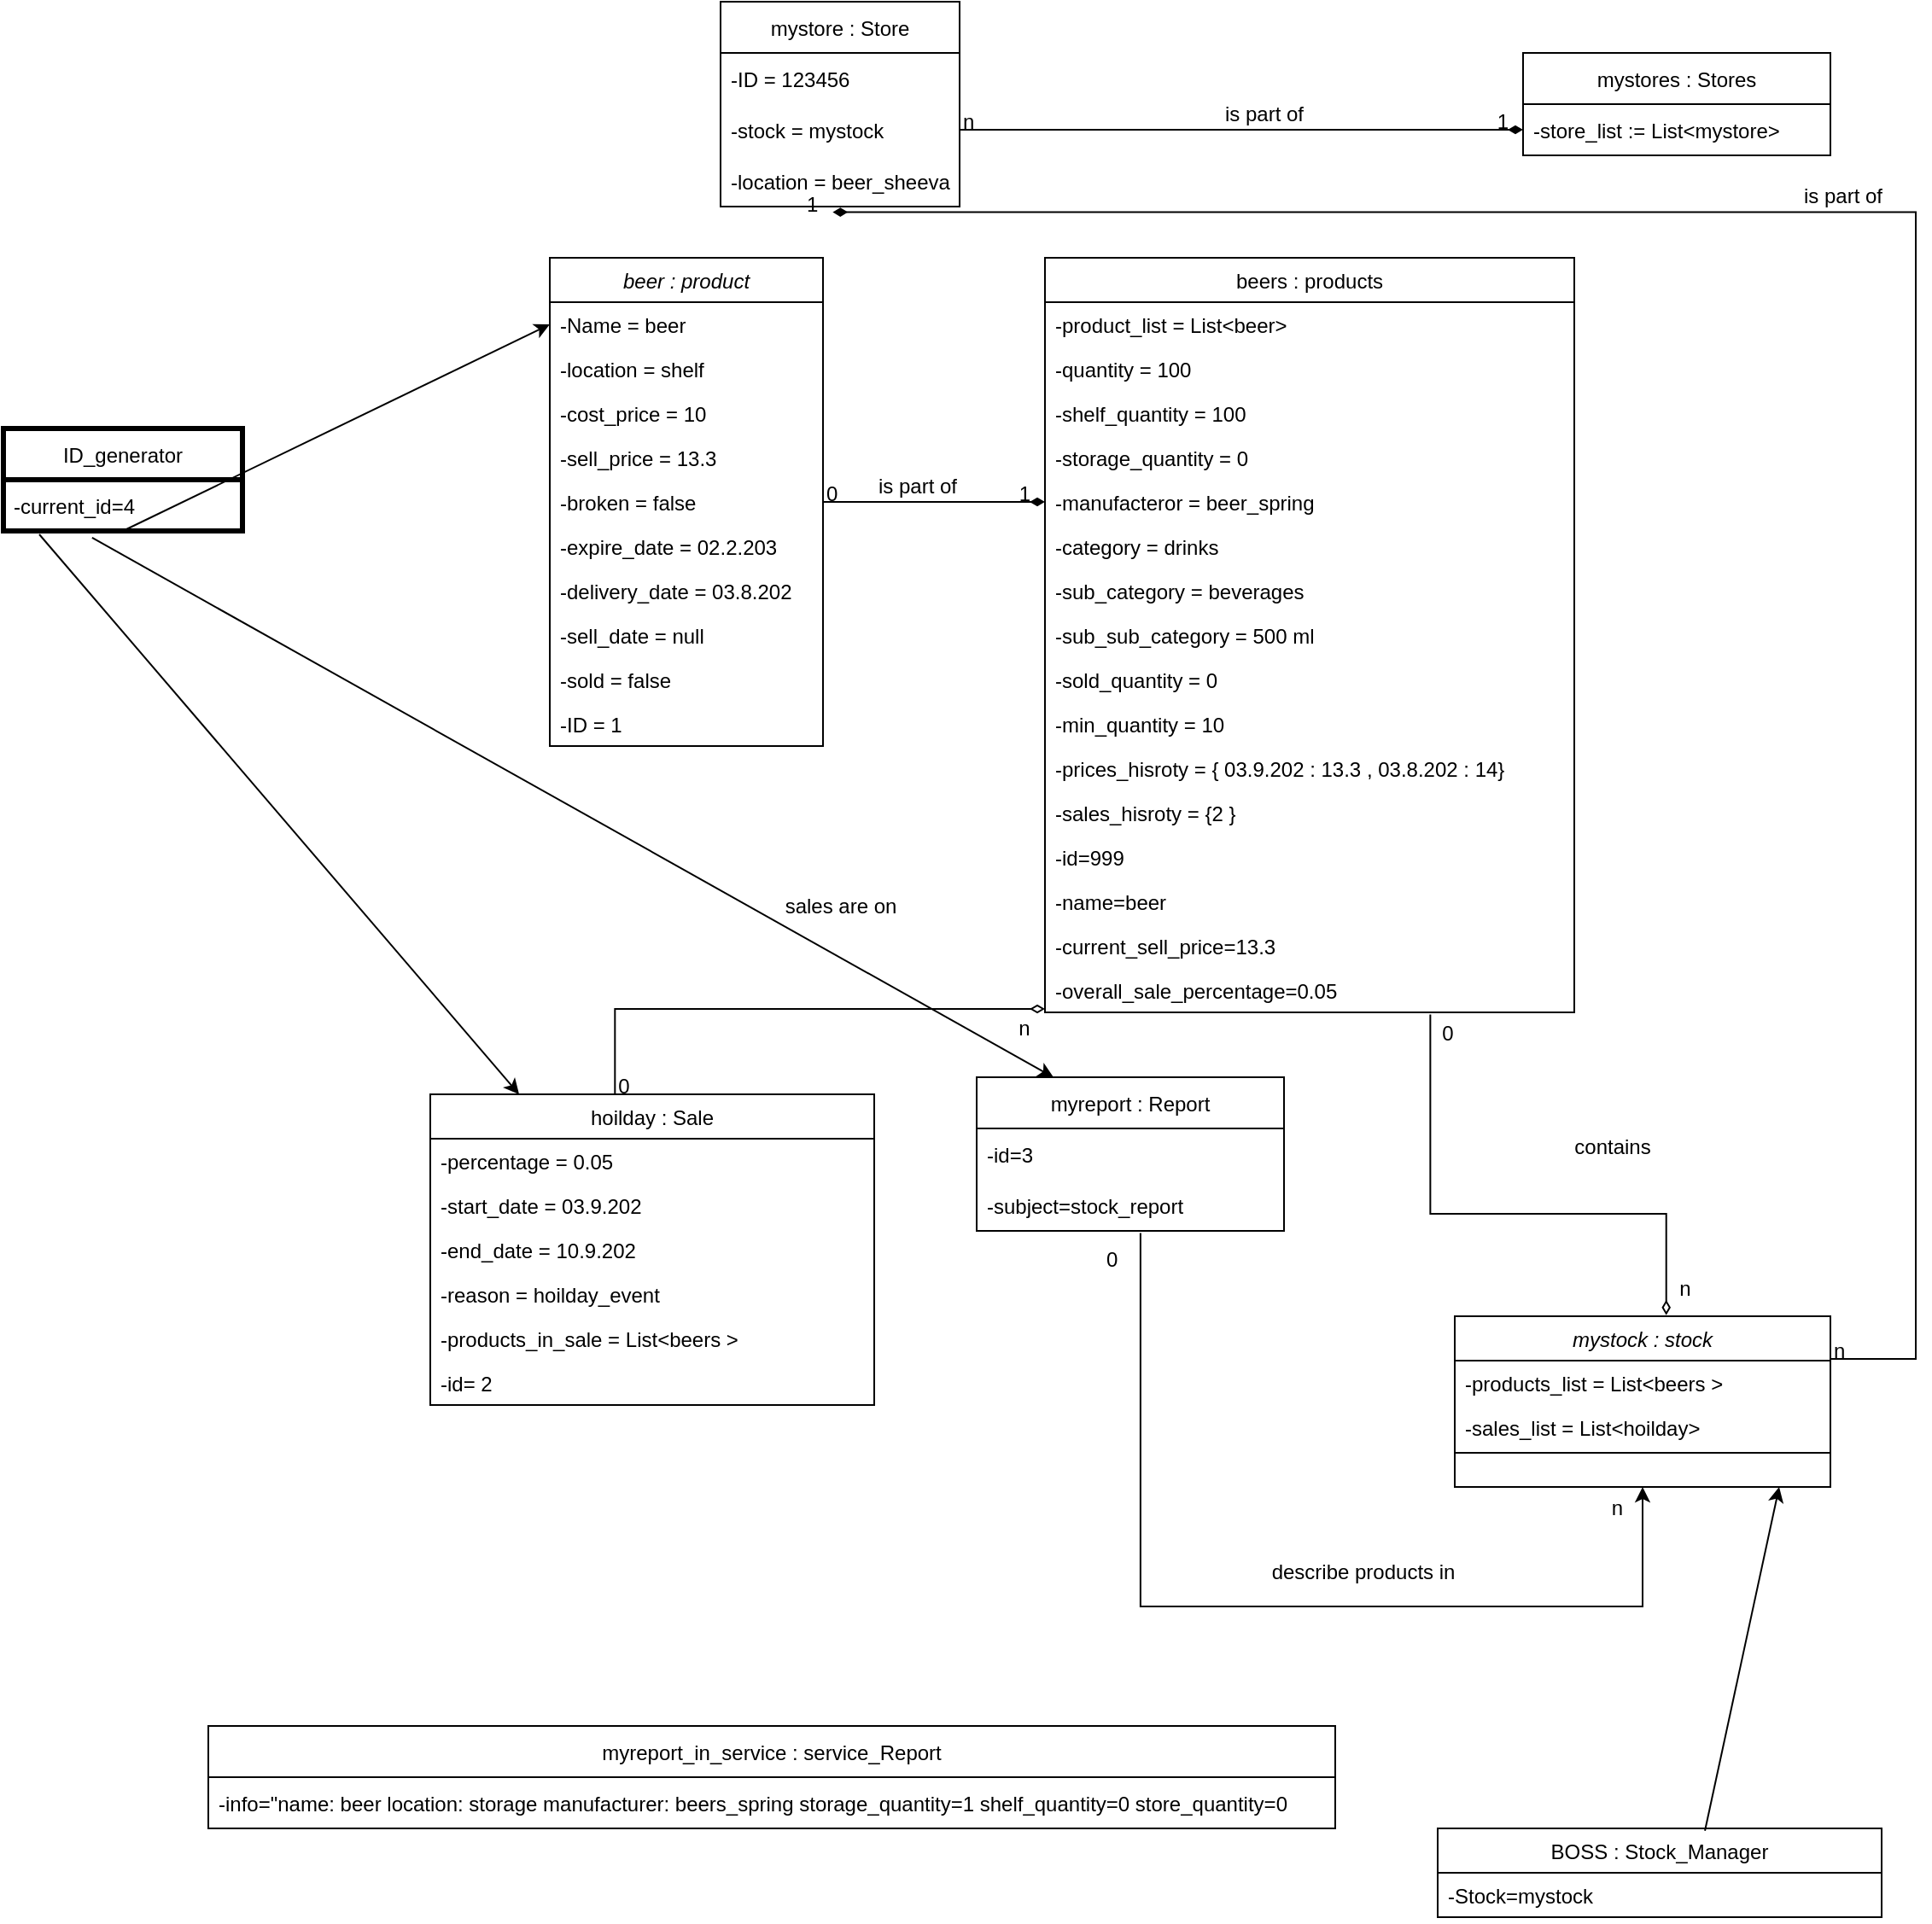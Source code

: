 <mxfile version="17.4.6" type="device"><diagram id="C5RBs43oDa-KdzZeNtuy" name="Page-1"><mxGraphModel dx="2557" dy="2134" grid="1" gridSize="10" guides="1" tooltips="1" connect="1" arrows="1" fold="1" page="1" pageScale="1" pageWidth="827" pageHeight="1169" math="0" shadow="0"><root><mxCell id="WIyWlLk6GJQsqaUBKTNV-0"/><mxCell id="WIyWlLk6GJQsqaUBKTNV-1" parent="WIyWlLk6GJQsqaUBKTNV-0"/><mxCell id="VeDyzNKIKLijYqre9S5_-0" value="beer : product" style="swimlane;fontStyle=2;align=center;verticalAlign=top;childLayout=stackLayout;horizontal=1;startSize=26;horizontalStack=0;resizeParent=1;resizeLast=0;collapsible=1;marginBottom=0;rounded=0;shadow=0;strokeWidth=1;" parent="WIyWlLk6GJQsqaUBKTNV-1" vertex="1"><mxGeometry x="20" y="-610" width="160" height="286" as="geometry"><mxRectangle x="230" y="140" width="160" height="26" as="alternateBounds"/></mxGeometry></mxCell><mxCell id="VeDyzNKIKLijYqre9S5_-1" value="-Name = beer" style="text;align=left;verticalAlign=top;spacingLeft=4;spacingRight=4;overflow=hidden;rotatable=0;points=[[0,0.5],[1,0.5]];portConstraint=eastwest;" parent="VeDyzNKIKLijYqre9S5_-0" vertex="1"><mxGeometry y="26" width="160" height="26" as="geometry"/></mxCell><mxCell id="VeDyzNKIKLijYqre9S5_-2" value="-location = shelf" style="text;align=left;verticalAlign=top;spacingLeft=4;spacingRight=4;overflow=hidden;rotatable=0;points=[[0,0.5],[1,0.5]];portConstraint=eastwest;rounded=0;shadow=0;html=0;fontColor=#000000;" parent="VeDyzNKIKLijYqre9S5_-0" vertex="1"><mxGeometry y="52" width="160" height="26" as="geometry"/></mxCell><mxCell id="VeDyzNKIKLijYqre9S5_-3" value="-cost_price = 10" style="text;align=left;verticalAlign=top;spacingLeft=4;spacingRight=4;overflow=hidden;rotatable=0;points=[[0,0.5],[1,0.5]];portConstraint=eastwest;rounded=0;shadow=0;html=0;" parent="VeDyzNKIKLijYqre9S5_-0" vertex="1"><mxGeometry y="78" width="160" height="26" as="geometry"/></mxCell><mxCell id="VeDyzNKIKLijYqre9S5_-4" value="-sell_price = 13.3" style="text;align=left;verticalAlign=top;spacingLeft=4;spacingRight=4;overflow=hidden;rotatable=0;points=[[0,0.5],[1,0.5]];portConstraint=eastwest;" parent="VeDyzNKIKLijYqre9S5_-0" vertex="1"><mxGeometry y="104" width="160" height="26" as="geometry"/></mxCell><mxCell id="VeDyzNKIKLijYqre9S5_-5" value="-broken = false" style="text;align=left;verticalAlign=top;spacingLeft=4;spacingRight=4;overflow=hidden;rotatable=0;points=[[0,0.5],[1,0.5]];portConstraint=eastwest;" parent="VeDyzNKIKLijYqre9S5_-0" vertex="1"><mxGeometry y="130" width="160" height="26" as="geometry"/></mxCell><mxCell id="VeDyzNKIKLijYqre9S5_-6" value="-expire_date = 02.2.203" style="text;align=left;verticalAlign=top;spacingLeft=4;spacingRight=4;overflow=hidden;rotatable=0;points=[[0,0.5],[1,0.5]];portConstraint=eastwest;" parent="VeDyzNKIKLijYqre9S5_-0" vertex="1"><mxGeometry y="156" width="160" height="26" as="geometry"/></mxCell><mxCell id="VeDyzNKIKLijYqre9S5_-7" value="-delivery_date = 03.8.202" style="text;align=left;verticalAlign=top;spacingLeft=4;spacingRight=4;overflow=hidden;rotatable=0;points=[[0,0.5],[1,0.5]];portConstraint=eastwest;" parent="VeDyzNKIKLijYqre9S5_-0" vertex="1"><mxGeometry y="182" width="160" height="26" as="geometry"/></mxCell><mxCell id="VeDyzNKIKLijYqre9S5_-8" value="-sell_date = null" style="text;align=left;verticalAlign=top;spacingLeft=4;spacingRight=4;overflow=hidden;rotatable=0;points=[[0,0.5],[1,0.5]];portConstraint=eastwest;" parent="VeDyzNKIKLijYqre9S5_-0" vertex="1"><mxGeometry y="208" width="160" height="26" as="geometry"/></mxCell><mxCell id="VeDyzNKIKLijYqre9S5_-9" value="-sold = false" style="text;align=left;verticalAlign=top;spacingLeft=4;spacingRight=4;overflow=hidden;rotatable=0;points=[[0,0.5],[1,0.5]];portConstraint=eastwest;" parent="VeDyzNKIKLijYqre9S5_-0" vertex="1"><mxGeometry y="234" width="160" height="26" as="geometry"/></mxCell><mxCell id="yZ5Dt5Cn_jQc_1V4Sw_M-0" value="-ID = 1" style="text;align=left;verticalAlign=top;spacingLeft=4;spacingRight=4;overflow=hidden;rotatable=0;points=[[0,0.5],[1,0.5]];portConstraint=eastwest;" vertex="1" parent="VeDyzNKIKLijYqre9S5_-0"><mxGeometry y="260" width="160" height="26" as="geometry"/></mxCell><mxCell id="VeDyzNKIKLijYqre9S5_-20" value="" style="endArrow=diamondThin;shadow=0;strokeWidth=1;rounded=0;endFill=1;edgeStyle=elbowEdgeStyle;elbow=vertical;entryX=0;entryY=0.5;entryDx=0;entryDy=0;" parent="WIyWlLk6GJQsqaUBKTNV-1" source="VeDyzNKIKLijYqre9S5_-0" target="8XeUDcftPHWTEo5ObeeE-22" edge="1"><mxGeometry x="0.5" y="41" relative="1" as="geometry"><mxPoint x="390" y="202" as="sourcePoint"/><mxPoint x="290" y="-450" as="targetPoint"/><mxPoint x="-40" y="32" as="offset"/></mxGeometry></mxCell><mxCell id="VeDyzNKIKLijYqre9S5_-21" value="0" style="resizable=0;align=left;verticalAlign=bottom;labelBackgroundColor=none;fontSize=12;" parent="VeDyzNKIKLijYqre9S5_-20" connectable="0" vertex="1"><mxGeometry x="-1" relative="1" as="geometry"><mxPoint y="4" as="offset"/></mxGeometry></mxCell><mxCell id="VeDyzNKIKLijYqre9S5_-22" value="1" style="resizable=0;align=right;verticalAlign=bottom;labelBackgroundColor=none;fontSize=12;" parent="VeDyzNKIKLijYqre9S5_-20" connectable="0" vertex="1"><mxGeometry x="1" relative="1" as="geometry"><mxPoint x="-7" y="4" as="offset"/></mxGeometry></mxCell><mxCell id="VeDyzNKIKLijYqre9S5_-23" value="is part of" style="text;html=1;resizable=0;points=[];;align=center;verticalAlign=middle;labelBackgroundColor=none;rounded=0;shadow=0;strokeWidth=1;fontSize=12;" parent="VeDyzNKIKLijYqre9S5_-20" vertex="1" connectable="0"><mxGeometry x="0.5" y="49" relative="1" as="geometry"><mxPoint x="-43" y="40" as="offset"/></mxGeometry></mxCell><mxCell id="VeDyzNKIKLijYqre9S5_-24" value="mystock : stock" style="swimlane;fontStyle=2;align=center;verticalAlign=top;childLayout=stackLayout;horizontal=1;startSize=26;horizontalStack=0;resizeParent=1;resizeLast=0;collapsible=1;marginBottom=0;rounded=0;shadow=0;strokeWidth=1;" parent="WIyWlLk6GJQsqaUBKTNV-1" vertex="1"><mxGeometry x="550" y="10" width="220" height="100" as="geometry"><mxRectangle x="230" y="140" width="160" height="26" as="alternateBounds"/></mxGeometry></mxCell><mxCell id="VeDyzNKIKLijYqre9S5_-25" value="-products_list = List&lt;beers &gt;&#10;" style="text;align=left;verticalAlign=top;spacingLeft=4;spacingRight=4;overflow=hidden;rotatable=0;points=[[0,0.5],[1,0.5]];portConstraint=eastwest;" parent="VeDyzNKIKLijYqre9S5_-24" vertex="1"><mxGeometry y="26" width="220" height="26" as="geometry"/></mxCell><mxCell id="VeDyzNKIKLijYqre9S5_-26" value="" style="endArrow=none;html=1;rounded=0;" parent="VeDyzNKIKLijYqre9S5_-24" edge="1"><mxGeometry width="50" height="50" relative="1" as="geometry"><mxPoint y="80" as="sourcePoint"/><mxPoint x="220" y="80" as="targetPoint"/></mxGeometry></mxCell><mxCell id="VeDyzNKIKLijYqre9S5_-27" value="-sales_list = List&lt;hoilday&gt;&#10;" style="text;align=left;verticalAlign=top;spacingLeft=4;spacingRight=4;overflow=hidden;rotatable=0;points=[[0,0.5],[1,0.5]];portConstraint=eastwest;" parent="VeDyzNKIKLijYqre9S5_-24" vertex="1"><mxGeometry y="52" width="220" height="26" as="geometry"/></mxCell><mxCell id="VeDyzNKIKLijYqre9S5_-29" value="hoilday : Sale" style="swimlane;fontStyle=0;align=center;verticalAlign=top;childLayout=stackLayout;horizontal=1;startSize=26;horizontalStack=0;resizeParent=1;resizeLast=0;collapsible=1;marginBottom=0;rounded=0;shadow=0;strokeWidth=1;" parent="WIyWlLk6GJQsqaUBKTNV-1" vertex="1"><mxGeometry x="-50" y="-120" width="260" height="182" as="geometry"><mxRectangle x="550" y="140" width="160" height="26" as="alternateBounds"/></mxGeometry></mxCell><mxCell id="VeDyzNKIKLijYqre9S5_-30" value="-percentage = 0.05" style="text;align=left;verticalAlign=top;spacingLeft=4;spacingRight=4;overflow=hidden;rotatable=0;points=[[0,0.5],[1,0.5]];portConstraint=eastwest;rounded=0;shadow=0;html=0;" parent="VeDyzNKIKLijYqre9S5_-29" vertex="1"><mxGeometry y="26" width="260" height="26" as="geometry"/></mxCell><mxCell id="VeDyzNKIKLijYqre9S5_-31" value="-start_date = 03.9.202" style="text;align=left;verticalAlign=top;spacingLeft=4;spacingRight=4;overflow=hidden;rotatable=0;points=[[0,0.5],[1,0.5]];portConstraint=eastwest;rounded=0;shadow=0;html=0;" parent="VeDyzNKIKLijYqre9S5_-29" vertex="1"><mxGeometry y="52" width="260" height="26" as="geometry"/></mxCell><mxCell id="VeDyzNKIKLijYqre9S5_-32" value="-end_date = 10.9.202" style="text;align=left;verticalAlign=top;spacingLeft=4;spacingRight=4;overflow=hidden;rotatable=0;points=[[0,0.5],[1,0.5]];portConstraint=eastwest;rounded=0;shadow=0;html=0;" parent="VeDyzNKIKLijYqre9S5_-29" vertex="1"><mxGeometry y="78" width="260" height="26" as="geometry"/></mxCell><mxCell id="VeDyzNKIKLijYqre9S5_-33" value="-reason = hoilday_event" style="text;align=left;verticalAlign=top;spacingLeft=4;spacingRight=4;overflow=hidden;rotatable=0;points=[[0,0.5],[1,0.5]];portConstraint=eastwest;rounded=0;shadow=0;html=0;" parent="VeDyzNKIKLijYqre9S5_-29" vertex="1"><mxGeometry y="104" width="260" height="26" as="geometry"/></mxCell><mxCell id="VeDyzNKIKLijYqre9S5_-34" value="-products_in_sale = List&lt;beers &gt;" style="text;align=left;verticalAlign=top;spacingLeft=4;spacingRight=4;overflow=hidden;rotatable=0;points=[[0,0.5],[1,0.5]];portConstraint=eastwest;rounded=0;shadow=0;html=0;" parent="VeDyzNKIKLijYqre9S5_-29" vertex="1"><mxGeometry y="130" width="260" height="26" as="geometry"/></mxCell><mxCell id="8XeUDcftPHWTEo5ObeeE-34" value="-id= 2" style="text;align=left;verticalAlign=top;spacingLeft=4;spacingRight=4;overflow=hidden;rotatable=0;points=[[0,0.5],[1,0.5]];portConstraint=eastwest;rounded=0;shadow=0;html=0;" parent="VeDyzNKIKLijYqre9S5_-29" vertex="1"><mxGeometry y="156" width="260" height="26" as="geometry"/></mxCell><mxCell id="VeDyzNKIKLijYqre9S5_-35" value="" style="endArrow=diamondThin;shadow=0;strokeWidth=1;rounded=0;endFill=0;edgeStyle=elbowEdgeStyle;elbow=vertical;exitX=0.416;exitY=-0.001;exitDx=0;exitDy=0;exitPerimeter=0;" parent="WIyWlLk6GJQsqaUBKTNV-1" source="VeDyzNKIKLijYqre9S5_-29" target="8XeUDcftPHWTEo5ObeeE-33" edge="1"><mxGeometry x="0.5" y="41" relative="1" as="geometry"><mxPoint x="359.38" y="-40" as="sourcePoint"/><mxPoint x="390" y="-300" as="targetPoint"/><mxPoint x="-40" y="32" as="offset"/><Array as="points"><mxPoint x="439.38" y="-170"/><mxPoint x="399.38" y="-160"/><mxPoint x="529.38" y="-190"/><mxPoint x="639.38" y="-180"/><mxPoint x="599.38" y="-180"/></Array></mxGeometry></mxCell><mxCell id="VeDyzNKIKLijYqre9S5_-36" value="0" style="resizable=0;align=left;verticalAlign=bottom;labelBackgroundColor=none;fontSize=12;" parent="VeDyzNKIKLijYqre9S5_-35" connectable="0" vertex="1"><mxGeometry x="-1" relative="1" as="geometry"><mxPoint y="4" as="offset"/></mxGeometry></mxCell><mxCell id="VeDyzNKIKLijYqre9S5_-37" value="n" style="resizable=0;align=right;verticalAlign=bottom;labelBackgroundColor=none;fontSize=12;" parent="VeDyzNKIKLijYqre9S5_-35" connectable="0" vertex="1"><mxGeometry x="1" relative="1" as="geometry"><mxPoint x="-7" y="20" as="offset"/></mxGeometry></mxCell><mxCell id="VeDyzNKIKLijYqre9S5_-38" value="sales are on" style="text;html=1;resizable=0;points=[];;align=center;verticalAlign=middle;labelBackgroundColor=none;rounded=0;shadow=0;strokeWidth=1;fontSize=12;" parent="VeDyzNKIKLijYqre9S5_-35" vertex="1" connectable="0"><mxGeometry x="0.5" y="49" relative="1" as="geometry"><mxPoint x="-45" y="-11" as="offset"/></mxGeometry></mxCell><mxCell id="VeDyzNKIKLijYqre9S5_-39" value="" style="endArrow=diamondThin;shadow=0;strokeWidth=1;rounded=0;endFill=0;edgeStyle=elbowEdgeStyle;elbow=vertical;entryX=0.563;entryY=-0.006;entryDx=0;entryDy=0;entryPerimeter=0;exitX=0.728;exitY=1.046;exitDx=0;exitDy=0;exitPerimeter=0;" parent="WIyWlLk6GJQsqaUBKTNV-1" source="8XeUDcftPHWTEo5ObeeE-33" target="VeDyzNKIKLijYqre9S5_-24" edge="1"><mxGeometry x="0.5" y="41" relative="1" as="geometry"><mxPoint x="530" y="-160" as="sourcePoint"/><mxPoint x="620" y="-70" as="targetPoint"/><mxPoint x="-40" y="32" as="offset"/><Array as="points"><mxPoint x="674" y="-50"/><mxPoint x="665" y="-20"/></Array></mxGeometry></mxCell><mxCell id="VeDyzNKIKLijYqre9S5_-40" value="0" style="resizable=0;align=left;verticalAlign=bottom;labelBackgroundColor=none;fontSize=12;" parent="VeDyzNKIKLijYqre9S5_-39" connectable="0" vertex="1"><mxGeometry x="-1" relative="1" as="geometry"><mxPoint x="5" y="20" as="offset"/></mxGeometry></mxCell><mxCell id="VeDyzNKIKLijYqre9S5_-41" value="n" style="resizable=0;align=right;verticalAlign=bottom;labelBackgroundColor=none;fontSize=12;" parent="VeDyzNKIKLijYqre9S5_-39" connectable="0" vertex="1"><mxGeometry x="1" relative="1" as="geometry"><mxPoint x="16" y="-7" as="offset"/></mxGeometry></mxCell><mxCell id="VeDyzNKIKLijYqre9S5_-42" value="contains" style="text;html=1;resizable=0;points=[];;align=center;verticalAlign=middle;labelBackgroundColor=none;rounded=0;shadow=0;strokeWidth=1;fontSize=12;" parent="VeDyzNKIKLijYqre9S5_-39" vertex="1" connectable="0"><mxGeometry x="0.5" y="49" relative="1" as="geometry"><mxPoint x="-13" y="10" as="offset"/></mxGeometry></mxCell><mxCell id="VeDyzNKIKLijYqre9S5_-43" value="mystore : Store" style="swimlane;fontStyle=0;childLayout=stackLayout;horizontal=1;startSize=30;horizontalStack=0;resizeParent=1;resizeParentMax=0;resizeLast=0;collapsible=1;marginBottom=0;" parent="WIyWlLk6GJQsqaUBKTNV-1" vertex="1"><mxGeometry x="120" y="-760" width="140" height="120" as="geometry"/></mxCell><mxCell id="VeDyzNKIKLijYqre9S5_-44" value="-ID = 123456" style="text;strokeColor=none;fillColor=none;align=left;verticalAlign=middle;spacingLeft=4;spacingRight=4;overflow=hidden;points=[[0,0.5],[1,0.5]];portConstraint=eastwest;rotatable=0;" parent="VeDyzNKIKLijYqre9S5_-43" vertex="1"><mxGeometry y="30" width="140" height="30" as="geometry"/></mxCell><mxCell id="VeDyzNKIKLijYqre9S5_-45" value="-stock = mystock" style="text;strokeColor=none;fillColor=none;align=left;verticalAlign=middle;spacingLeft=4;spacingRight=4;overflow=hidden;points=[[0,0.5],[1,0.5]];portConstraint=eastwest;rotatable=0;" parent="VeDyzNKIKLijYqre9S5_-43" vertex="1"><mxGeometry y="60" width="140" height="30" as="geometry"/></mxCell><mxCell id="VeDyzNKIKLijYqre9S5_-46" value="-location = beer_sheeva" style="text;strokeColor=none;fillColor=none;align=left;verticalAlign=middle;spacingLeft=4;spacingRight=4;overflow=hidden;points=[[0,0.5],[1,0.5]];portConstraint=eastwest;rotatable=0;" parent="VeDyzNKIKLijYqre9S5_-43" vertex="1"><mxGeometry y="90" width="140" height="30" as="geometry"/></mxCell><mxCell id="VeDyzNKIKLijYqre9S5_-47" value="mystores : Stores" style="swimlane;fontStyle=0;childLayout=stackLayout;horizontal=1;startSize=30;horizontalStack=0;resizeParent=1;resizeParentMax=0;resizeLast=0;collapsible=1;marginBottom=0;" parent="WIyWlLk6GJQsqaUBKTNV-1" vertex="1"><mxGeometry x="590" y="-730" width="180" height="60" as="geometry"/></mxCell><mxCell id="VeDyzNKIKLijYqre9S5_-48" value="-store_list := List&lt;mystore&gt;" style="text;strokeColor=none;fillColor=none;align=left;verticalAlign=middle;spacingLeft=4;spacingRight=4;overflow=hidden;points=[[0,0.5],[1,0.5]];portConstraint=eastwest;rotatable=0;" parent="VeDyzNKIKLijYqre9S5_-47" vertex="1"><mxGeometry y="30" width="180" height="30" as="geometry"/></mxCell><mxCell id="VeDyzNKIKLijYqre9S5_-49" value="" style="endArrow=diamondThin;shadow=0;strokeWidth=1;rounded=0;endFill=1;edgeStyle=elbowEdgeStyle;elbow=vertical;exitX=1;exitY=0.5;exitDx=0;exitDy=0;entryX=0;entryY=0.5;entryDx=0;entryDy=0;" parent="WIyWlLk6GJQsqaUBKTNV-1" source="VeDyzNKIKLijYqre9S5_-45" target="VeDyzNKIKLijYqre9S5_-48" edge="1"><mxGeometry x="0.5" y="41" relative="1" as="geometry"><mxPoint x="350" y="-620.5" as="sourcePoint"/><mxPoint x="630" y="-620.5" as="targetPoint"/><mxPoint x="-40" y="32" as="offset"/></mxGeometry></mxCell><mxCell id="VeDyzNKIKLijYqre9S5_-50" value="n" style="resizable=0;align=left;verticalAlign=bottom;labelBackgroundColor=none;fontSize=12;" parent="VeDyzNKIKLijYqre9S5_-49" connectable="0" vertex="1"><mxGeometry x="-1" relative="1" as="geometry"><mxPoint y="4" as="offset"/></mxGeometry></mxCell><mxCell id="VeDyzNKIKLijYqre9S5_-51" value="1" style="resizable=0;align=right;verticalAlign=bottom;labelBackgroundColor=none;fontSize=12;" parent="VeDyzNKIKLijYqre9S5_-49" connectable="0" vertex="1"><mxGeometry x="1" relative="1" as="geometry"><mxPoint x="-7" y="4" as="offset"/></mxGeometry></mxCell><mxCell id="VeDyzNKIKLijYqre9S5_-52" value="is part of" style="text;html=1;resizable=0;points=[];;align=center;verticalAlign=middle;labelBackgroundColor=none;rounded=0;shadow=0;strokeWidth=1;fontSize=12;" parent="VeDyzNKIKLijYqre9S5_-49" vertex="1" connectable="0"><mxGeometry x="0.5" y="49" relative="1" as="geometry"><mxPoint x="-70" y="40" as="offset"/></mxGeometry></mxCell><mxCell id="VeDyzNKIKLijYqre9S5_-53" value="" style="endArrow=diamondThin;shadow=0;strokeWidth=1;rounded=0;endFill=1;edgeStyle=elbowEdgeStyle;elbow=vertical;exitX=1;exitY=0.25;exitDx=0;exitDy=0;entryX=0.469;entryY=1.11;entryDx=0;entryDy=0;entryPerimeter=0;" parent="WIyWlLk6GJQsqaUBKTNV-1" source="VeDyzNKIKLijYqre9S5_-24" target="VeDyzNKIKLijYqre9S5_-46" edge="1"><mxGeometry x="0.5" y="41" relative="1" as="geometry"><mxPoint x="820" y="130" as="sourcePoint"/><mxPoint x="810" y="-570" as="targetPoint"/><mxPoint x="-40" y="32" as="offset"/><Array as="points"><mxPoint x="820" y="135"/><mxPoint x="810" y="-30"/><mxPoint x="200" y="-520"/><mxPoint x="820" y="-20"/><mxPoint x="690" y="-600"/><mxPoint x="770" y="-560"/><mxPoint x="790" y="-90"/><mxPoint x="590" y="-490"/><mxPoint x="770" y="-420"/><mxPoint x="800" y="-240"/><mxPoint x="730" y="-400"/><mxPoint x="790" y="-300"/><mxPoint x="670" y="-490"/></Array></mxGeometry></mxCell><mxCell id="VeDyzNKIKLijYqre9S5_-54" value="n" style="resizable=0;align=left;verticalAlign=bottom;labelBackgroundColor=none;fontSize=12;" parent="VeDyzNKIKLijYqre9S5_-53" connectable="0" vertex="1"><mxGeometry x="-1" relative="1" as="geometry"><mxPoint y="4" as="offset"/></mxGeometry></mxCell><mxCell id="VeDyzNKIKLijYqre9S5_-55" value="1" style="resizable=0;align=right;verticalAlign=bottom;labelBackgroundColor=none;fontSize=12;" parent="VeDyzNKIKLijYqre9S5_-53" connectable="0" vertex="1"><mxGeometry x="1" relative="1" as="geometry"><mxPoint x="-7" y="4" as="offset"/></mxGeometry></mxCell><mxCell id="VeDyzNKIKLijYqre9S5_-56" value="is part of" style="text;html=1;resizable=0;points=[];;align=center;verticalAlign=middle;labelBackgroundColor=none;rounded=0;shadow=0;strokeWidth=1;fontSize=12;" parent="VeDyzNKIKLijYqre9S5_-53" vertex="1" connectable="0"><mxGeometry x="0.5" y="49" relative="1" as="geometry"><mxPoint x="252" y="-59" as="offset"/></mxGeometry></mxCell><mxCell id="VeDyzNKIKLijYqre9S5_-89" value="myreport : Report" style="swimlane;fontStyle=0;childLayout=stackLayout;horizontal=1;startSize=30;horizontalStack=0;resizeParent=1;resizeParentMax=0;resizeLast=0;collapsible=1;marginBottom=0;labelBackgroundColor=none;fillColor=none;" parent="WIyWlLk6GJQsqaUBKTNV-1" vertex="1"><mxGeometry x="270" y="-130" width="180" height="90" as="geometry"/></mxCell><mxCell id="VeDyzNKIKLijYqre9S5_-90" value="-id=3" style="text;strokeColor=none;fillColor=none;align=left;verticalAlign=middle;spacingLeft=4;spacingRight=4;overflow=hidden;points=[[0,0.5],[1,0.5]];portConstraint=eastwest;rotatable=0;labelBackgroundColor=none;" parent="VeDyzNKIKLijYqre9S5_-89" vertex="1"><mxGeometry y="30" width="180" height="30" as="geometry"/></mxCell><mxCell id="VeDyzNKIKLijYqre9S5_-91" value="-subject=stock_report" style="text;strokeColor=none;fillColor=none;align=left;verticalAlign=middle;spacingLeft=4;spacingRight=4;overflow=hidden;points=[[0,0.5],[1,0.5]];portConstraint=eastwest;rotatable=0;labelBackgroundColor=none;" parent="VeDyzNKIKLijYqre9S5_-89" vertex="1"><mxGeometry y="60" width="180" height="30" as="geometry"/></mxCell><mxCell id="VeDyzNKIKLijYqre9S5_-95" value="" style="endArrow=classic;shadow=0;strokeWidth=1;rounded=0;endFill=1;edgeStyle=elbowEdgeStyle;elbow=vertical;exitX=0.533;exitY=1.043;exitDx=0;exitDy=0;entryX=0.5;entryY=1;entryDx=0;entryDy=0;exitPerimeter=0;" parent="WIyWlLk6GJQsqaUBKTNV-1" source="VeDyzNKIKLijYqre9S5_-91" target="VeDyzNKIKLijYqre9S5_-24" edge="1"><mxGeometry x="0.5" y="41" relative="1" as="geometry"><mxPoint x="360" y="389.53" as="sourcePoint"/><mxPoint x="340" y="299.53" as="targetPoint"/><mxPoint x="-40" y="32" as="offset"/><Array as="points"><mxPoint x="660" y="180"/><mxPoint x="380" y="250"/><mxPoint x="400" y="390"/><mxPoint x="380" y="349.53"/><mxPoint x="180" y="419.53"/><mxPoint x="60" y="429.53"/></Array></mxGeometry></mxCell><mxCell id="VeDyzNKIKLijYqre9S5_-96" value="0" style="resizable=0;align=left;verticalAlign=bottom;labelBackgroundColor=none;fontSize=12;" parent="VeDyzNKIKLijYqre9S5_-95" connectable="0" vertex="1"><mxGeometry x="-1" relative="1" as="geometry"><mxPoint x="-22" y="24" as="offset"/></mxGeometry></mxCell><mxCell id="VeDyzNKIKLijYqre9S5_-97" value="n" style="resizable=0;align=right;verticalAlign=bottom;labelBackgroundColor=none;fontSize=12;" parent="VeDyzNKIKLijYqre9S5_-95" connectable="0" vertex="1"><mxGeometry x="1" relative="1" as="geometry"><mxPoint x="-10" y="21" as="offset"/></mxGeometry></mxCell><mxCell id="VeDyzNKIKLijYqre9S5_-98" value="describe products in" style="text;html=1;resizable=0;points=[];;align=center;verticalAlign=middle;labelBackgroundColor=none;rounded=0;shadow=0;strokeWidth=1;fontSize=12;" parent="VeDyzNKIKLijYqre9S5_-95" vertex="1" connectable="0"><mxGeometry x="0.5" y="49" relative="1" as="geometry"><mxPoint x="-88" y="29" as="offset"/></mxGeometry></mxCell><mxCell id="8XeUDcftPHWTEo5ObeeE-17" value="beers : products" style="swimlane;fontStyle=0;align=center;verticalAlign=top;childLayout=stackLayout;horizontal=1;startSize=26;horizontalStack=0;resizeParent=1;resizeLast=0;collapsible=1;marginBottom=0;rounded=0;shadow=0;strokeWidth=1;" parent="WIyWlLk6GJQsqaUBKTNV-1" vertex="1"><mxGeometry x="310" y="-610" width="310" height="442" as="geometry"><mxRectangle x="550" y="140" width="160" height="26" as="alternateBounds"/></mxGeometry></mxCell><mxCell id="8XeUDcftPHWTEo5ObeeE-18" value="-product_list = List&lt;beer&gt;" style="text;align=left;verticalAlign=top;spacingLeft=4;spacingRight=4;overflow=hidden;rotatable=0;points=[[0,0.5],[1,0.5]];portConstraint=eastwest;rounded=0;shadow=0;html=0;" parent="8XeUDcftPHWTEo5ObeeE-17" vertex="1"><mxGeometry y="26" width="310" height="26" as="geometry"/></mxCell><mxCell id="8XeUDcftPHWTEo5ObeeE-19" value="-quantity = 100" style="text;align=left;verticalAlign=top;spacingLeft=4;spacingRight=4;overflow=hidden;rotatable=0;points=[[0,0.5],[1,0.5]];portConstraint=eastwest;rounded=0;shadow=0;html=0;" parent="8XeUDcftPHWTEo5ObeeE-17" vertex="1"><mxGeometry y="52" width="310" height="26" as="geometry"/></mxCell><mxCell id="8XeUDcftPHWTEo5ObeeE-20" value="-shelf_quantity = 100" style="text;align=left;verticalAlign=top;spacingLeft=4;spacingRight=4;overflow=hidden;rotatable=0;points=[[0,0.5],[1,0.5]];portConstraint=eastwest;rounded=0;shadow=0;html=0;" parent="8XeUDcftPHWTEo5ObeeE-17" vertex="1"><mxGeometry y="78" width="310" height="26" as="geometry"/></mxCell><mxCell id="8XeUDcftPHWTEo5ObeeE-21" value="-storage_quantity = 0" style="text;align=left;verticalAlign=top;spacingLeft=4;spacingRight=4;overflow=hidden;rotatable=0;points=[[0,0.5],[1,0.5]];portConstraint=eastwest;rounded=0;shadow=0;html=0;" parent="8XeUDcftPHWTEo5ObeeE-17" vertex="1"><mxGeometry y="104" width="310" height="26" as="geometry"/></mxCell><mxCell id="8XeUDcftPHWTEo5ObeeE-22" value="-manufacteror = beer_spring" style="text;align=left;verticalAlign=top;spacingLeft=4;spacingRight=4;overflow=hidden;rotatable=0;points=[[0,0.5],[1,0.5]];portConstraint=eastwest;rounded=0;shadow=0;html=0;" parent="8XeUDcftPHWTEo5ObeeE-17" vertex="1"><mxGeometry y="130" width="310" height="26" as="geometry"/></mxCell><mxCell id="8XeUDcftPHWTEo5ObeeE-23" value="-category = drinks" style="text;align=left;verticalAlign=top;spacingLeft=4;spacingRight=4;overflow=hidden;rotatable=0;points=[[0,0.5],[1,0.5]];portConstraint=eastwest;rounded=0;shadow=0;html=0;" parent="8XeUDcftPHWTEo5ObeeE-17" vertex="1"><mxGeometry y="156" width="310" height="26" as="geometry"/></mxCell><mxCell id="8XeUDcftPHWTEo5ObeeE-24" value="-sub_category = beverages" style="text;align=left;verticalAlign=top;spacingLeft=4;spacingRight=4;overflow=hidden;rotatable=0;points=[[0,0.5],[1,0.5]];portConstraint=eastwest;rounded=0;shadow=0;html=0;" parent="8XeUDcftPHWTEo5ObeeE-17" vertex="1"><mxGeometry y="182" width="310" height="26" as="geometry"/></mxCell><mxCell id="8XeUDcftPHWTEo5ObeeE-25" value="-sub_sub_category = 500 ml" style="text;align=left;verticalAlign=top;spacingLeft=4;spacingRight=4;overflow=hidden;rotatable=0;points=[[0,0.5],[1,0.5]];portConstraint=eastwest;rounded=0;shadow=0;html=0;" parent="8XeUDcftPHWTEo5ObeeE-17" vertex="1"><mxGeometry y="208" width="310" height="26" as="geometry"/></mxCell><mxCell id="8XeUDcftPHWTEo5ObeeE-26" value="-sold_quantity = 0" style="text;align=left;verticalAlign=top;spacingLeft=4;spacingRight=4;overflow=hidden;rotatable=0;points=[[0,0.5],[1,0.5]];portConstraint=eastwest;rounded=0;shadow=0;html=0;" parent="8XeUDcftPHWTEo5ObeeE-17" vertex="1"><mxGeometry y="234" width="310" height="26" as="geometry"/></mxCell><mxCell id="8XeUDcftPHWTEo5ObeeE-27" value="-min_quantity = 10" style="text;align=left;verticalAlign=top;spacingLeft=4;spacingRight=4;overflow=hidden;rotatable=0;points=[[0,0.5],[1,0.5]];portConstraint=eastwest;rounded=0;shadow=0;html=0;" parent="8XeUDcftPHWTEo5ObeeE-17" vertex="1"><mxGeometry y="260" width="310" height="26" as="geometry"/></mxCell><mxCell id="8XeUDcftPHWTEo5ObeeE-28" value="-prices_hisroty = { 03.9.202 : 13.3 , 03.8.202 : 14}" style="text;align=left;verticalAlign=top;spacingLeft=4;spacingRight=4;overflow=hidden;rotatable=0;points=[[0,0.5],[1,0.5]];portConstraint=eastwest;rounded=0;shadow=0;html=0;fontColor=#000000;" parent="8XeUDcftPHWTEo5ObeeE-17" vertex="1"><mxGeometry y="286" width="310" height="26" as="geometry"/></mxCell><mxCell id="8XeUDcftPHWTEo5ObeeE-29" value="-sales_hisroty = {2 }" style="text;align=left;verticalAlign=top;spacingLeft=4;spacingRight=4;overflow=hidden;rotatable=0;points=[[0,0.5],[1,0.5]];portConstraint=eastwest;rounded=0;shadow=0;html=0;fontColor=#000000;" parent="8XeUDcftPHWTEo5ObeeE-17" vertex="1"><mxGeometry y="312" width="310" height="26" as="geometry"/></mxCell><mxCell id="8XeUDcftPHWTEo5ObeeE-30" value="-id=999" style="text;align=left;verticalAlign=top;spacingLeft=4;spacingRight=4;overflow=hidden;rotatable=0;points=[[0,0.5],[1,0.5]];portConstraint=eastwest;rounded=0;shadow=0;html=0;fontColor=#000000;" parent="8XeUDcftPHWTEo5ObeeE-17" vertex="1"><mxGeometry y="338" width="310" height="26" as="geometry"/></mxCell><mxCell id="8XeUDcftPHWTEo5ObeeE-31" value="-name=beer" style="text;align=left;verticalAlign=top;spacingLeft=4;spacingRight=4;overflow=hidden;rotatable=0;points=[[0,0.5],[1,0.5]];portConstraint=eastwest;rounded=0;shadow=0;html=0;fontColor=#000000;" parent="8XeUDcftPHWTEo5ObeeE-17" vertex="1"><mxGeometry y="364" width="310" height="26" as="geometry"/></mxCell><mxCell id="8XeUDcftPHWTEo5ObeeE-32" value="-current_sell_price=13.3" style="text;align=left;verticalAlign=top;spacingLeft=4;spacingRight=4;overflow=hidden;rotatable=0;points=[[0,0.5],[1,0.5]];portConstraint=eastwest;rounded=0;shadow=0;html=0;fontColor=#000000;" parent="8XeUDcftPHWTEo5ObeeE-17" vertex="1"><mxGeometry y="390" width="310" height="26" as="geometry"/></mxCell><mxCell id="8XeUDcftPHWTEo5ObeeE-33" value="-overall_sale_percentage=0.05" style="text;align=left;verticalAlign=top;spacingLeft=4;spacingRight=4;overflow=hidden;rotatable=0;points=[[0,0.5],[1,0.5]];portConstraint=eastwest;rounded=0;shadow=0;html=0;fontColor=#000000;" parent="8XeUDcftPHWTEo5ObeeE-17" vertex="1"><mxGeometry y="416" width="310" height="26" as="geometry"/></mxCell><mxCell id="yZ5Dt5Cn_jQc_1V4Sw_M-1" value="myreport_in_service : service_Report" style="swimlane;fontStyle=0;childLayout=stackLayout;horizontal=1;startSize=30;horizontalStack=0;resizeParent=1;resizeParentMax=0;resizeLast=0;collapsible=1;marginBottom=0;labelBackgroundColor=none;fillColor=none;" vertex="1" parent="WIyWlLk6GJQsqaUBKTNV-1"><mxGeometry x="-180" y="250" width="660" height="60" as="geometry"/></mxCell><mxCell id="yZ5Dt5Cn_jQc_1V4Sw_M-3" value="-info=&quot;name: beer location: storage manufacturer: beers_spring storage_quantity=1 shelf_quantity=0 store_quantity=0" style="text;strokeColor=none;fillColor=none;align=left;verticalAlign=middle;spacingLeft=4;spacingRight=4;overflow=hidden;points=[[0,0.5],[1,0.5]];portConstraint=eastwest;rotatable=0;labelBackgroundColor=none;" vertex="1" parent="yZ5Dt5Cn_jQc_1V4Sw_M-1"><mxGeometry y="30" width="660" height="30" as="geometry"/></mxCell><mxCell id="yZ5Dt5Cn_jQc_1V4Sw_M-4" value="BOSS : Stock_Manager" style="swimlane;fontStyle=0;align=center;verticalAlign=top;childLayout=stackLayout;horizontal=1;startSize=26;horizontalStack=0;resizeParent=1;resizeLast=0;collapsible=1;marginBottom=0;rounded=0;shadow=0;strokeWidth=1;" vertex="1" parent="WIyWlLk6GJQsqaUBKTNV-1"><mxGeometry x="540" y="310" width="260" height="52" as="geometry"><mxRectangle x="550" y="140" width="160" height="26" as="alternateBounds"/></mxGeometry></mxCell><mxCell id="yZ5Dt5Cn_jQc_1V4Sw_M-5" value="-Stock=mystock" style="text;align=left;verticalAlign=top;spacingLeft=4;spacingRight=4;overflow=hidden;rotatable=0;points=[[0,0.5],[1,0.5]];portConstraint=eastwest;rounded=0;shadow=0;html=0;" vertex="1" parent="yZ5Dt5Cn_jQc_1V4Sw_M-4"><mxGeometry y="26" width="260" height="26" as="geometry"/></mxCell><mxCell id="yZ5Dt5Cn_jQc_1V4Sw_M-12" value="" style="endArrow=classic;html=1;rounded=0;exitX=0.602;exitY=0.027;exitDx=0;exitDy=0;exitPerimeter=0;" edge="1" parent="WIyWlLk6GJQsqaUBKTNV-1" source="yZ5Dt5Cn_jQc_1V4Sw_M-4"><mxGeometry width="50" height="50" relative="1" as="geometry"><mxPoint x="340" y="180" as="sourcePoint"/><mxPoint x="740" y="110" as="targetPoint"/></mxGeometry></mxCell><mxCell id="yZ5Dt5Cn_jQc_1V4Sw_M-13" value="ID_generator" style="swimlane;fontStyle=0;childLayout=stackLayout;horizontal=1;startSize=30;horizontalStack=0;resizeParent=1;resizeParentMax=0;resizeLast=0;collapsible=1;marginBottom=0;strokeWidth=3;" vertex="1" parent="WIyWlLk6GJQsqaUBKTNV-1"><mxGeometry x="-300" y="-510" width="140" height="60" as="geometry"/></mxCell><mxCell id="yZ5Dt5Cn_jQc_1V4Sw_M-14" value="-current_id=4" style="text;strokeColor=none;fillColor=none;align=left;verticalAlign=middle;spacingLeft=4;spacingRight=4;overflow=hidden;points=[[0,0.5],[1,0.5]];portConstraint=eastwest;rotatable=0;" vertex="1" parent="yZ5Dt5Cn_jQc_1V4Sw_M-13"><mxGeometry y="30" width="140" height="30" as="geometry"/></mxCell><mxCell id="yZ5Dt5Cn_jQc_1V4Sw_M-18" value="" style="endArrow=classic;html=1;rounded=0;exitX=0.5;exitY=1;exitDx=0;exitDy=0;entryX=0;entryY=0.5;entryDx=0;entryDy=0;" edge="1" parent="WIyWlLk6GJQsqaUBKTNV-1" source="yZ5Dt5Cn_jQc_1V4Sw_M-13" target="VeDyzNKIKLijYqre9S5_-1"><mxGeometry width="50" height="50" relative="1" as="geometry"><mxPoint x="340" y="-510" as="sourcePoint"/><mxPoint x="390" y="-560" as="targetPoint"/></mxGeometry></mxCell><mxCell id="yZ5Dt5Cn_jQc_1V4Sw_M-19" value="" style="endArrow=classic;html=1;rounded=0;exitX=0.15;exitY=1.067;exitDx=0;exitDy=0;exitPerimeter=0;" edge="1" parent="WIyWlLk6GJQsqaUBKTNV-1" source="yZ5Dt5Cn_jQc_1V4Sw_M-14" target="VeDyzNKIKLijYqre9S5_-29"><mxGeometry width="50" height="50" relative="1" as="geometry"><mxPoint x="340" y="-310" as="sourcePoint"/><mxPoint x="390" y="-360" as="targetPoint"/></mxGeometry></mxCell><mxCell id="yZ5Dt5Cn_jQc_1V4Sw_M-21" value="" style="endArrow=classic;html=1;rounded=0;exitX=0.371;exitY=1.133;exitDx=0;exitDy=0;exitPerimeter=0;entryX=0.25;entryY=0;entryDx=0;entryDy=0;" edge="1" parent="WIyWlLk6GJQsqaUBKTNV-1" source="yZ5Dt5Cn_jQc_1V4Sw_M-14" target="VeDyzNKIKLijYqre9S5_-89"><mxGeometry width="50" height="50" relative="1" as="geometry"><mxPoint x="410" y="-110" as="sourcePoint"/><mxPoint x="460" y="-160" as="targetPoint"/></mxGeometry></mxCell></root></mxGraphModel></diagram></mxfile>